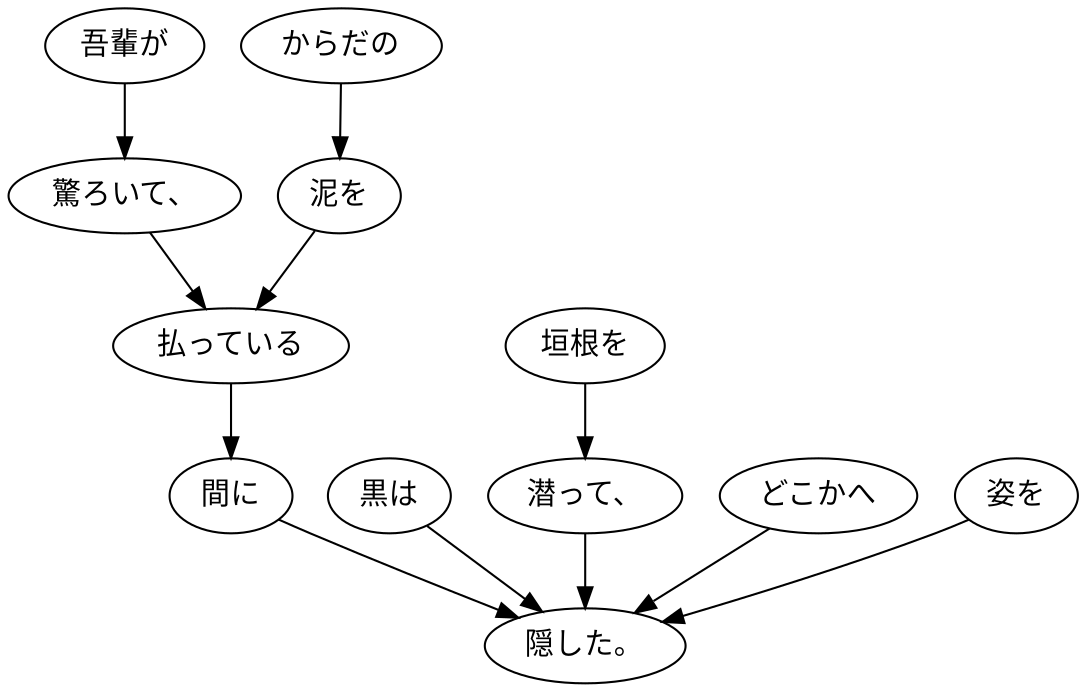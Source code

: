 digraph graph759 {
	node0 [label="吾輩が"];
	node1 [label="驚ろいて、"];
	node2 [label="からだの"];
	node3 [label="泥を"];
	node4 [label="払っている"];
	node5 [label="間に"];
	node6 [label="黒は"];
	node7 [label="垣根を"];
	node8 [label="潜って、"];
	node9 [label="どこかへ"];
	node10 [label="姿を"];
	node11 [label="隠した。"];
	node0 -> node1;
	node1 -> node4;
	node2 -> node3;
	node3 -> node4;
	node4 -> node5;
	node5 -> node11;
	node6 -> node11;
	node7 -> node8;
	node8 -> node11;
	node9 -> node11;
	node10 -> node11;
}
